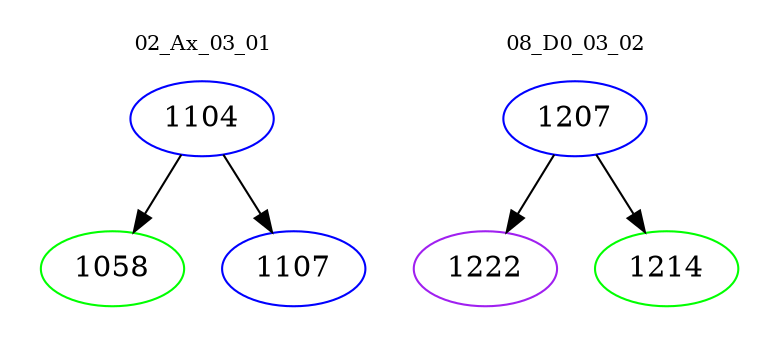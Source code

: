 digraph{
subgraph cluster_0 {
color = white
label = "02_Ax_03_01";
fontsize=10;
T0_1104 [label="1104", color="blue"]
T0_1104 -> T0_1058 [color="black"]
T0_1058 [label="1058", color="green"]
T0_1104 -> T0_1107 [color="black"]
T0_1107 [label="1107", color="blue"]
}
subgraph cluster_1 {
color = white
label = "08_D0_03_02";
fontsize=10;
T1_1207 [label="1207", color="blue"]
T1_1207 -> T1_1222 [color="black"]
T1_1222 [label="1222", color="purple"]
T1_1207 -> T1_1214 [color="black"]
T1_1214 [label="1214", color="green"]
}
}
